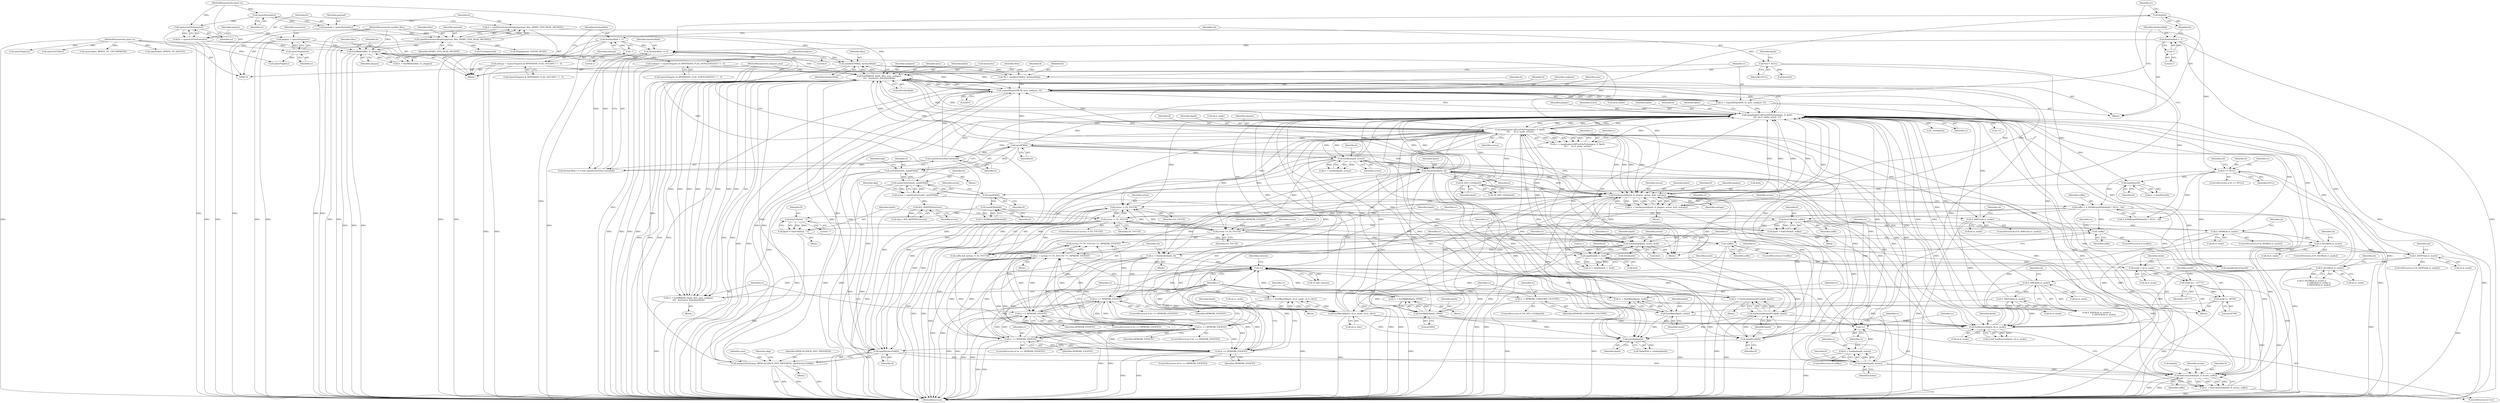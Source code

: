 digraph "1_rpm_404ef011c300207cdb1e531670384564aae04bdc_1@pointer" {
"1000515" [label="(Call,free(fn))"];
"1000505" [label="(Call,expandRegular(fi, fn, psm, nodigest, 0))"];
"1000288" [label="(Call,rpmpluginsCallFsmFilePre(plugins, fi, fpath,\n\t\t\t\t      sb.st_mode, action))"];
"1000211" [label="(Call,fsmMkdirs(files, fs, plugins))"];
"1000133" [label="(Call,rpmfiNewArchiveReader(payload, files, RPMFI_ITER_READ_ARCHIVE))"];
"1000126" [label="(Call,payload = rpmtePayload(te))"];
"1000128" [label="(Call,rpmtePayload(te))"];
"1000120" [label="(MethodParameterIn,rpmte te)"];
"1000121" [label="(MethodParameterIn,rpmfiles files)"];
"1000138" [label="(Call,fs = rpmteGetFileStates(te))"];
"1000140" [label="(Call,rpmteGetFileStates(te))"];
"1000143" [label="(Call,plugins = rpmtsPlugins(ts))"];
"1000145" [label="(Call,rpmtsPlugins(ts))"];
"1000119" [label="(MethodParameterIn,rpmts ts)"];
"1000577" [label="(Call,rpmpluginsCallFsmFilePost(plugins, fi, fpath,\n\t\t\t\t  sb.st_mode, action, rc))"];
"1000480" [label="(Call,fsmSetmeta(fpath, fi, plugins, action, &sb, nofcaps))"];
"1000393" [label="(Call,fsmMkdir(fpath, mode))"];
"1000331" [label="(Call,fsmVerify(fpath, fi))"];
"1000306" [label="(Call,rpmfiFX(fi))"];
"1000322" [label="(Call,fsmBackup(fi, action))"];
"1000388" [label="(Call,mode |=  00700)"];
"1000385" [label="(Call,mode &= ~07777)"];
"1000380" [label="(Call,mode = sb.st_mode)"];
"1000369" [label="(Call,S_ISDIR(sb.st_mode))"];
"1000345" [label="(Call,S_ISREG(sb.st_mode))"];
"1000467" [label="(Call,IS_DEV_LOG(fpath))"];
"1000410" [label="(Call,fsmSymlink(rpmfiFLink(fi), fpath))"];
"1000411" [label="(Call,rpmfiFLink(fi))"];
"1000428" [label="(Call,fsmMkfifo(fpath, 0000))"];
"1000455" [label="(Call,fsmMknod(fpath, sb.st_mode, sb.st_rdev))"];
"1000439" [label="(Call,S_ISBLK(sb.st_mode))"];
"1000434" [label="(Call,S_ISCHR(sb.st_mode))"];
"1000416" [label="(Call,S_ISFIFO(sb.st_mode))"];
"1000398" [label="(Call,S_ISLNK(sb.st_mode))"];
"1000443" [label="(Call,S_ISSOCK(sb.st_mode))"];
"1000357" [label="(Call,fsmMkfile(fi, fpath, files, psm, nodigest,\n\t\t\t\t   &setmeta, &firsthardlink))"];
"1000500" [label="(Call,rpmfilesFN(files, firsthardlink))"];
"1000491" [label="(Call,firsthardlink >= 0)"];
"1000177" [label="(Call,firsthardlink = -1)"];
"1000179" [label="(Call,-1)"];
"1000511" [label="(Call,firsthardlink = -1)"];
"1000513" [label="(Call,-1)"];
"1000543" [label="(Call,rpmpsmNotify(psm, RPMCALLBACK_INST_PROGRESS, rpmfiArchiveTell(fi)))"];
"1000122" [label="(MethodParameterIn,rpmpsm psm)"];
"1000546" [label="(Call,rpmfiArchiveTell(fi))"];
"1000494" [label="(Call,rpmfiArchiveHasContent(fi))"];
"1000157" [label="(Call,nodigest = (rpmtsFlags(ts) & RPMTRANS_FLAG_NOFILEDIGEST) ? 1 : 0)"];
"1000339" [label="(Call,action == FA_TOUCH)"];
"1000255" [label="(Call,action != FA_TOUCH)"];
"1000244" [label="(Call,XFA_SKIPPING(action))"];
"1000236" [label="(Call,action = rpmfsGetAction(fs, rpmfiFX(fi)))"];
"1000238" [label="(Call,rpmfsGetAction(fs, rpmfiFX(fi)))"];
"1000304" [label="(Call,setFileState(fs, rpmfiFX(fi)))"];
"1000240" [label="(Call,rpmfiFX(fi))"];
"1000221" [label="(Call,rpmfiNext(fi))"];
"1000193" [label="(Call,fi == NULL)"];
"1000131" [label="(Call,fi = rpmfiNewArchiveReader(payload, files, RPMFI_ITER_READ_ARCHIVE))"];
"1000527" [label="(Call,action != FA_TOUCH)"];
"1000278" [label="(Call,fsmDebug(fpath, action, &sb))"];
"1000259" [label="(Call,fpath = fsmFsPath(fi, suffix))"];
"1000261" [label="(Call,fsmFsPath(fi, suffix))"];
"1000250" [label="(Call,rpmfiFMode(fi))"];
"1000246" [label="(Call,suffix = S_ISDIR(rpmfiFMode(fi)) ? NULL : tid)"];
"1000184" [label="(Call,*tid = NULL)"];
"1000266" [label="(Call,fpath = fsmFsPath(fi, \"\"))"];
"1000268" [label="(Call,fsmFsPath(fi, \"\"))"];
"1000273" [label="(Call,rpmfiStat(fi, 1, &sb))"];
"1000167" [label="(Call,nofcaps = (rpmtsFlags(ts) & RPMTRANS_FLAG_NOCAPS) ? 1 : 0)"];
"1000556" [label="(Call,fsmBackup(fi, action))"];
"1000564" [label="(Call,fsmCommit(&fpath, fi, action, suffix))"];
"1000326" [label="(Call,!suffix)"];
"1000317" [label="(Call,!suffix)"];
"1000533" [label="(Call,fsmRemove(fpath, sb.st_mode))"];
"1000575" [label="(Call,xstrdup(fpath))"];
"1000562" [label="(Call,rc = fsmCommit(&fpath, fi, action, suffix))"];
"1000286" [label="(Call,rc = rpmpluginsCallFsmFilePre(plugins, fi, fpath,\n\t\t\t\t      sb.st_mode, action))"];
"1000478" [label="(Call,rc = fsmSetmeta(fpath, fi, plugins, action, &sb, nofcaps))"];
"1000474" [label="(Call,!rc)"];
"1000355" [label="(Call,rc = fsmMkfile(fi, fpath, files, psm, nodigest,\n\t\t\t\t   &setmeta, &firsthardlink))"];
"1000375" [label="(Call,rc == RPMERR_ENOENT)"];
"1000329" [label="(Call,rc = fsmVerify(fpath, fi))"];
"1000336" [label="(Call,rc = (action == FA_TOUCH) ? 0 : RPMERR_ENOENT)"];
"1000351" [label="(Call,rc == RPMERR_ENOENT)"];
"1000422" [label="(Call,rc == RPMERR_ENOENT)"];
"1000404" [label="(Call,rc == RPMERR_ENOENT)"];
"1000449" [label="(Call,rc == RPMERR_ENOENT)"];
"1000426" [label="(Call,rc = fsmMkfifo(fpath, 0000))"];
"1000408" [label="(Call,rc = fsmSymlink(rpmfiFLink(fi), fpath))"];
"1000391" [label="(Call,rc = fsmMkdir(fpath, mode))"];
"1000469" [label="(Call,rc = RPMERR_UNKNOWN_FILETYPE)"];
"1000453" [label="(Call,rc = fsmMknod(fpath, sb.st_mode, sb.st_rdev))"];
"1000503" [label="(Call,rc = expandRegular(fi, fn, psm, nodigest, 0))"];
"1000560" [label="(Call,!rc)"];
"1000554" [label="(Call,rc = fsmBackup(fi, action))"];
"1000498" [label="(Call,*fn = rpmfilesFN(files, firsthardlink))"];
"1000219" [label="(Call,rc = rpmfiNext(fi))"];
"1000121" [label="(MethodParameterIn,rpmfiles files)"];
"1000484" [label="(Identifier,action)"];
"1000272" [label="(Identifier,rc)"];
"1000321" [label="(Identifier,rc)"];
"1000221" [label="(Call,rpmfiNext(fi))"];
"1000481" [label="(Identifier,fpath)"];
"1000500" [label="(Call,rpmfilesFN(files, firsthardlink))"];
"1000382" [label="(Call,sb.st_mode)"];
"1000203" [label="(Identifier,tid)"];
"1000248" [label="(Call,S_ISDIR(rpmfiFMode(fi)) ? NULL : tid)"];
"1000242" [label="(Call,skip = XFA_SKIPPING(action))"];
"1000576" [label="(Identifier,fpath)"];
"1000504" [label="(Identifier,rc)"];
"1000343" [label="(Identifier,RPMERR_ENOENT)"];
"1000168" [label="(Identifier,nofcaps)"];
"1000218" [label="(Block,)"];
"1000246" [label="(Call,suffix = S_ISDIR(rpmfiFMode(fi)) ? NULL : tid)"];
"1000214" [label="(Identifier,plugins)"];
"1000438" [label="(Call,S_ISBLK(sb.st_mode) ||\n                       S_ISSOCK(sb.st_mode))"];
"1000559" [label="(ControlStructure,if (!rc))"];
"1000563" [label="(Identifier,rc)"];
"1000127" [label="(Identifier,payload)"];
"1000441" [label="(Identifier,sb)"];
"1000304" [label="(Call,setFileState(fs, rpmfiFX(fi)))"];
"1000605" [label="(Call,rpmfiArchiveClose(fi))"];
"1000397" [label="(ControlStructure,if (S_ISLNK(sb.st_mode)))"];
"1000501" [label="(Identifier,files)"];
"1000591" [label="(Call,rpmtsOp(ts, RPMTS_OP_UNCOMPRESS))"];
"1000263" [label="(Identifier,suffix)"];
"1000262" [label="(Identifier,fi)"];
"1000477" [label="(Block,)"];
"1000380" [label="(Call,mode = sb.st_mode)"];
"1000545" [label="(Identifier,RPMCALLBACK_INST_PROGRESS)"];
"1000126" [label="(Call,payload = rpmtePayload(te))"];
"1000577" [label="(Call,rpmpluginsCallFsmFilePost(plugins, fi, fpath,\n\t\t\t\t  sb.st_mode, action, rc))"];
"1000356" [label="(Identifier,rc)"];
"1000555" [label="(Identifier,rc)"];
"1000290" [label="(Identifier,fi)"];
"1000192" [label="(ControlStructure,if (fi == NULL))"];
"1000424" [label="(Identifier,RPMERR_ENOENT)"];
"1000475" [label="(Identifier,rc)"];
"1000408" [label="(Call,rc = fsmSymlink(rpmfiFLink(fi), fpath))"];
"1000374" [label="(ControlStructure,if (rc == RPMERR_ENOENT))"];
"1000598" [label="(Call,rpmtsOp(ts, RPMTS_OP_DIGEST))"];
"1000135" [label="(Identifier,files)"];
"1000194" [label="(Identifier,fi)"];
"1000331" [label="(Call,fsmVerify(fpath, fi))"];
"1000169" [label="(Call,(rpmtsFlags(ts) & RPMTRANS_FLAG_NOCAPS) ? 1 : 0)"];
"1000428" [label="(Call,fsmMkfifo(fpath, 0000))"];
"1000495" [label="(Identifier,fi)"];
"1000491" [label="(Call,firsthardlink >= 0)"];
"1000238" [label="(Call,rpmfsGetAction(fs, rpmfiFX(fi)))"];
"1000326" [label="(Call,!suffix)"];
"1000351" [label="(Call,rc == RPMERR_ENOENT)"];
"1000209" [label="(Call,rc = fsmMkdirs(files, fs, plugins))"];
"1000323" [label="(Identifier,fi)"];
"1000195" [label="(Identifier,NULL)"];
"1000407" [label="(Block,)"];
"1000398" [label="(Call,S_ISLNK(sb.st_mode))"];
"1000588" [label="(Call,_free(fpath))"];
"1000132" [label="(Identifier,fi)"];
"1000510" [label="(Literal,0)"];
"1000429" [label="(Identifier,fpath)"];
"1000561" [label="(Identifier,rc)"];
"1000167" [label="(Call,nofcaps = (rpmtsFlags(ts) & RPMTRANS_FLAG_NOCAPS) ? 1 : 0)"];
"1000178" [label="(Identifier,firsthardlink)"];
"1000613" [label="(Call,free(fpath))"];
"1000180" [label="(Literal,1)"];
"1000141" [label="(Identifier,te)"];
"1000415" [label="(ControlStructure,if (S_ISFIFO(sb.st_mode)))"];
"1000410" [label="(Call,fsmSymlink(rpmfiFLink(fi), fpath))"];
"1000533" [label="(Call,fsmRemove(fpath, sb.st_mode))"];
"1000556" [label="(Call,fsmBackup(fi, action))"];
"1000134" [label="(Identifier,payload)"];
"1000307" [label="(Identifier,fi)"];
"1000370" [label="(Call,sb.st_mode)"];
"1000460" [label="(Call,sb.st_rdev)"];
"1000456" [label="(Identifier,fpath)"];
"1000362" [label="(Identifier,nodigest)"];
"1000320" [label="(Call,rc = fsmBackup(fi, action))"];
"1000260" [label="(Identifier,fpath)"];
"1000284" [label="(Identifier,rc)"];
"1000268" [label="(Call,fsmFsPath(fi, \"\"))"];
"1000400" [label="(Identifier,sb)"];
"1000525" [label="(Call,suffix && (action != FA_TOUCH))"];
"1000552" [label="(ControlStructure,if (suffix))"];
"1000482" [label="(Identifier,fi)"];
"1000395" [label="(Identifier,mode)"];
"1000177" [label="(Call,firsthardlink = -1)"];
"1000547" [label="(Identifier,fi)"];
"1000212" [label="(Identifier,files)"];
"1000322" [label="(Call,fsmBackup(fi, action))"];
"1000146" [label="(Identifier,ts)"];
"1000346" [label="(Call,sb.st_mode)"];
"1000337" [label="(Identifier,rc)"];
"1000443" [label="(Call,S_ISSOCK(sb.st_mode))"];
"1000291" [label="(Identifier,fpath)"];
"1000251" [label="(Identifier,fi)"];
"1000161" [label="(Call,rpmtsFlags(ts))"];
"1000259" [label="(Call,fpath = fsmFsPath(fi, suffix))"];
"1000124" [label="(Block,)"];
"1000287" [label="(Identifier,rc)"];
"1000412" [label="(Identifier,fi)"];
"1000244" [label="(Call,XFA_SKIPPING(action))"];
"1000249" [label="(Call,S_ISDIR(rpmfiFMode(fi)))"];
"1000330" [label="(Identifier,rc)"];
"1000140" [label="(Call,rpmteGetFileStates(te))"];
"1000237" [label="(Identifier,action)"];
"1000261" [label="(Call,fsmFsPath(fi, suffix))"];
"1000468" [label="(Identifier,fpath)"];
"1000575" [label="(Call,xstrdup(fpath))"];
"1000578" [label="(Identifier,plugins)"];
"1000394" [label="(Identifier,fpath)"];
"1000240" [label="(Call,rpmfiFX(fi))"];
"1000518" [label="(Identifier,rc)"];
"1000171" [label="(Call,rpmtsFlags(ts))"];
"1000403" [label="(ControlStructure,if (rc == RPMERR_ENOENT))"];
"1000406" [label="(Identifier,RPMERR_ENOENT)"];
"1000158" [label="(Identifier,nodigest)"];
"1000279" [label="(Identifier,fpath)"];
"1000241" [label="(Identifier,fi)"];
"1000451" [label="(Identifier,RPMERR_ENOENT)"];
"1000450" [label="(Identifier,rc)"];
"1000332" [label="(Identifier,fpath)"];
"1000546" [label="(Call,rpmfiArchiveTell(fi))"];
"1000207" [label="(Call,rpmtsGetTid(ts))"];
"1000405" [label="(Identifier,rc)"];
"1000527" [label="(Call,action != FA_TOUCH)"];
"1000531" [label="(Call,(void) fsmRemove(fpath, sb.st_mode))"];
"1000361" [label="(Identifier,psm)"];
"1000585" [label="(Identifier,rc)"];
"1000184" [label="(Call,*tid = NULL)"];
"1000433" [label="(Call,S_ISCHR(sb.st_mode) ||\n                       S_ISBLK(sb.st_mode) ||\n                       S_ISSOCK(sb.st_mode))"];
"1000257" [label="(Identifier,FA_TOUCH)"];
"1000336" [label="(Call,rc = (action == FA_TOUCH) ? 0 : RPMERR_ENOENT)"];
"1000386" [label="(Identifier,mode)"];
"1000256" [label="(Identifier,action)"];
"1000452" [label="(Block,)"];
"1000473" [label="(Call,!rc && setmeta)"];
"1000492" [label="(Identifier,firsthardlink)"];
"1000143" [label="(Call,plugins = rpmtsPlugins(ts))"];
"1000136" [label="(Identifier,RPMFI_ITER_READ_ARCHIVE)"];
"1000245" [label="(Identifier,action)"];
"1000120" [label="(MethodParameterIn,rpmte te)"];
"1000131" [label="(Call,fi = rpmfiNewArchiveReader(payload, files, RPMFI_ITER_READ_ARCHIVE))"];
"1000292" [label="(Call,sb.st_mode)"];
"1000295" [label="(Identifier,action)"];
"1000352" [label="(Identifier,rc)"];
"1000425" [label="(Block,)"];
"1000157" [label="(Call,nodigest = (rpmtsFlags(ts) & RPMTRANS_FLAG_NOFILEDIGEST) ? 1 : 0)"];
"1000340" [label="(Identifier,action)"];
"1000584" [label="(Identifier,action)"];
"1000186" [label="(Identifier,NULL)"];
"1000470" [label="(Identifier,rc)"];
"1000390" [label="(Literal,00700)"];
"1000558" [label="(Identifier,action)"];
"1000297" [label="(Identifier,rc)"];
"1000365" [label="(Call,&firsthardlink)"];
"1000411" [label="(Call,rpmfiFLink(fi))"];
"1000454" [label="(Identifier,rc)"];
"1000327" [label="(Identifier,suffix)"];
"1000469" [label="(Call,rc = RPMERR_UNKNOWN_FILETYPE)"];
"1000391" [label="(Call,rc = fsmMkdir(fpath, mode))"];
"1000359" [label="(Identifier,fpath)"];
"1000389" [label="(Identifier,mode)"];
"1000565" [label="(Call,&fpath)"];
"1000426" [label="(Call,rc = fsmMkfifo(fpath, 0000))"];
"1000239" [label="(Identifier,fs)"];
"1000560" [label="(Call,!rc)"];
"1000278" [label="(Call,fsmDebug(fpath, action, &sb))"];
"1000507" [label="(Identifier,fn)"];
"1000354" [label="(Block,)"];
"1000416" [label="(Call,S_ISFIFO(sb.st_mode))"];
"1000335" [label="(Block,)"];
"1000581" [label="(Call,sb.st_mode)"];
"1000514" [label="(Literal,1)"];
"1000572" [label="(Call,*failedFile = xstrdup(fpath))"];
"1000329" [label="(Call,rc = fsmVerify(fpath, fi))"];
"1000467" [label="(Call,IS_DEV_LOG(fpath))"];
"1000305" [label="(Identifier,fs)"];
"1000266" [label="(Call,fpath = fsmFsPath(fi, \"\"))"];
"1000324" [label="(Identifier,action)"];
"1000258" [label="(Block,)"];
"1000190" [label="(Identifier,fpath)"];
"1000369" [label="(Call,S_ISDIR(sb.st_mode))"];
"1000377" [label="(Identifier,RPMERR_ENOENT)"];
"1000490" [label="(Call,firsthardlink >= 0 && rpmfiArchiveHasContent(fi))"];
"1000544" [label="(Identifier,psm)"];
"1000150" [label="(Identifier,saveerrno)"];
"1000353" [label="(Identifier,RPMERR_ENOENT)"];
"1000562" [label="(Call,rc = fsmCommit(&fpath, fi, action, suffix))"];
"1000444" [label="(Call,sb.st_mode)"];
"1000276" [label="(Call,&sb)"];
"1000506" [label="(Identifier,fi)"];
"1000179" [label="(Call,-1)"];
"1000270" [label="(Literal,\"\")"];
"1000325" [label="(ControlStructure,if (!suffix))"];
"1000271" [label="(Call,rc = rpmfiStat(fi, 1, &sb))"];
"1000318" [label="(Identifier,suffix)"];
"1000449" [label="(Call,rc == RPMERR_ENOENT)"];
"1000342" [label="(Literal,0)"];
"1000375" [label="(Call,rc == RPMERR_ENOENT)"];
"1000288" [label="(Call,rpmpluginsCallFsmFilePre(plugins, fi, fpath,\n\t\t\t\t      sb.st_mode, action))"];
"1000494" [label="(Call,rpmfiArchiveHasContent(fi))"];
"1000436" [label="(Identifier,sb)"];
"1000243" [label="(Identifier,skip)"];
"1000404" [label="(Call,rc == RPMERR_ENOENT)"];
"1000341" [label="(Identifier,FA_TOUCH)"];
"1000119" [label="(MethodParameterIn,rpmts ts)"];
"1000273" [label="(Call,rpmfiStat(fi, 1, &sb))"];
"1000422" [label="(Call,rc == RPMERR_ENOENT)"];
"1000503" [label="(Call,rc = expandRegular(fi, fn, psm, nodigest, 0))"];
"1000543" [label="(Call,rpmpsmNotify(psm, RPMCALLBACK_INST_PROGRESS, rpmfiArchiveTell(fi)))"];
"1000338" [label="(Call,(action == FA_TOUCH) ? 0 : RPMERR_ENOENT)"];
"1000275" [label="(Literal,1)"];
"1000236" [label="(Call,action = rpmfsGetAction(fs, rpmfiFX(fi)))"];
"1000502" [label="(Identifier,firsthardlink)"];
"1000344" [label="(ControlStructure,if (S_ISREG(sb.st_mode)))"];
"1000535" [label="(Call,sb.st_mode)"];
"1000487" [label="(Identifier,nofcaps)"];
"1000316" [label="(ControlStructure,if (!suffix))"];
"1000317" [label="(Call,!suffix)"];
"1000617" [label="(MethodReturn,int)"];
"1000357" [label="(Call,fsmMkfile(fi, fpath, files, psm, nodigest,\n\t\t\t\t   &setmeta, &firsthardlink))"];
"1000393" [label="(Call,fsmMkdir(fpath, mode))"];
"1000457" [label="(Call,sb.st_mode)"];
"1000355" [label="(Call,rc = fsmMkfile(fi, fpath, files, psm, nodigest,\n\t\t\t\t   &setmeta, &firsthardlink))"];
"1000571" [label="(Identifier,rc)"];
"1000185" [label="(Identifier,tid)"];
"1000476" [label="(Identifier,setmeta)"];
"1000471" [label="(Identifier,RPMERR_UNKNOWN_FILETYPE)"];
"1000483" [label="(Identifier,plugins)"];
"1000496" [label="(Block,)"];
"1000363" [label="(Call,&setmeta)"];
"1000528" [label="(Identifier,action)"];
"1000439" [label="(Call,S_ISBLK(sb.st_mode))"];
"1000129" [label="(Identifier,te)"];
"1000193" [label="(Call,fi == NULL)"];
"1000145" [label="(Call,rpmtsPlugins(ts))"];
"1000516" [label="(Identifier,fn)"];
"1000222" [label="(Identifier,fi)"];
"1000568" [label="(Identifier,action)"];
"1000554" [label="(Call,rc = fsmBackup(fi, action))"];
"1000493" [label="(Literal,0)"];
"1000368" [label="(ControlStructure,if (S_ISDIR(sb.st_mode)))"];
"1000505" [label="(Call,expandRegular(fi, fn, psm, nodigest, 0))"];
"1000360" [label="(Identifier,files)"];
"1000280" [label="(Identifier,action)"];
"1000480" [label="(Call,fsmSetmeta(fpath, fi, plugins, action, &sb, nofcaps))"];
"1000306" [label="(Call,rpmfiFX(fi))"];
"1000440" [label="(Call,sb.st_mode)"];
"1000211" [label="(Call,fsmMkdirs(files, fs, plugins))"];
"1000564" [label="(Call,fsmCommit(&fpath, fi, action, suffix))"];
"1000453" [label="(Call,rc = fsmMknod(fpath, sb.st_mode, sb.st_rdev))"];
"1000609" [label="(Call,Fclose(payload))"];
"1000418" [label="(Identifier,sb)"];
"1000542" [label="(Block,)"];
"1000434" [label="(Call,S_ISCHR(sb.st_mode))"];
"1000509" [label="(Identifier,nodigest)"];
"1000387" [label="(Identifier,~07777)"];
"1000413" [label="(Identifier,fpath)"];
"1000347" [label="(Identifier,sb)"];
"1000122" [label="(MethodParameterIn,rpmpsm psm)"];
"1000508" [label="(Identifier,psm)"];
"1000144" [label="(Identifier,plugins)"];
"1000474" [label="(Call,!rc)"];
"1000435" [label="(Call,sb.st_mode)"];
"1000448" [label="(ControlStructure,if (rc == RPMERR_ENOENT))"];
"1000381" [label="(Identifier,mode)"];
"1000534" [label="(Identifier,fpath)"];
"1000580" [label="(Identifier,fpath)"];
"1000478" [label="(Call,rc = fsmSetmeta(fpath, fi, plugins, action, &sb, nofcaps))"];
"1000289" [label="(Identifier,plugins)"];
"1000430" [label="(Literal,0000)"];
"1000213" [label="(Identifier,fs)"];
"1000455" [label="(Call,fsmMknod(fpath, sb.st_mode, sb.st_rdev))"];
"1000385" [label="(Call,mode &= ~07777)"];
"1000399" [label="(Call,sb.st_mode)"];
"1000371" [label="(Identifier,sb)"];
"1000579" [label="(Identifier,fi)"];
"1000594" [label="(Call,fdOp(payload, FDSTAT_READ))"];
"1000216" [label="(Call,!rc)"];
"1000466" [label="(Call,!IS_DEV_LOG(fpath))"];
"1000254" [label="(ControlStructure,if (action != FA_TOUCH))"];
"1000267" [label="(Identifier,fpath)"];
"1000128" [label="(Call,rpmtePayload(te))"];
"1000417" [label="(Call,sb.st_mode)"];
"1000139" [label="(Identifier,fs)"];
"1000465" [label="(ControlStructure,if (!IS_DEV_LOG(fpath)))"];
"1000303" [label="(Block,)"];
"1000485" [label="(Call,&sb)"];
"1000567" [label="(Identifier,fi)"];
"1000310" [label="(Identifier,skip)"];
"1000511" [label="(Call,firsthardlink = -1)"];
"1000255" [label="(Call,action != FA_TOUCH)"];
"1000513" [label="(Call,-1)"];
"1000159" [label="(Call,(rpmtsFlags(ts) & RPMTRANS_FLAG_NOFILEDIGEST) ? 1 : 0)"];
"1000376" [label="(Identifier,rc)"];
"1000587" [label="(Identifier,fpath)"];
"1000333" [label="(Identifier,fi)"];
"1000269" [label="(Identifier,fi)"];
"1000557" [label="(Identifier,fi)"];
"1000274" [label="(Identifier,fi)"];
"1000479" [label="(Identifier,rc)"];
"1000350" [label="(ControlStructure,if (rc == RPMERR_ENOENT))"];
"1000133" [label="(Call,rpmfiNewArchiveReader(payload, files, RPMFI_ITER_READ_ARCHIVE))"];
"1000498" [label="(Call,*fn = rpmfilesFN(files, firsthardlink))"];
"1000378" [label="(Block,)"];
"1000423" [label="(Identifier,rc)"];
"1000358" [label="(Identifier,fi)"];
"1000427" [label="(Identifier,rc)"];
"1000250" [label="(Call,rpmfiFMode(fi))"];
"1000281" [label="(Call,&sb)"];
"1000247" [label="(Identifier,suffix)"];
"1000499" [label="(Identifier,fn)"];
"1000392" [label="(Identifier,rc)"];
"1000515" [label="(Call,free(fn))"];
"1000529" [label="(Identifier,FA_TOUCH)"];
"1000339" [label="(Call,action == FA_TOUCH)"];
"1000512" [label="(Identifier,firsthardlink)"];
"1000611" [label="(Call,free(tid))"];
"1000286" [label="(Call,rc = rpmpluginsCallFsmFilePre(plugins, fi, fpath,\n\t\t\t\t      sb.st_mode, action))"];
"1000421" [label="(ControlStructure,if (rc == RPMERR_ENOENT))"];
"1000328" [label="(Block,)"];
"1000198" [label="(Identifier,rc)"];
"1000265" [label="(Block,)"];
"1000569" [label="(Identifier,suffix)"];
"1000138" [label="(Call,fs = rpmteGetFileStates(te))"];
"1000388" [label="(Call,mode |=  00700)"];
"1000550" [label="(Identifier,skip)"];
"1000445" [label="(Identifier,sb)"];
"1000345" [label="(Call,S_ISREG(sb.st_mode))"];
"1000409" [label="(Identifier,rc)"];
"1000515" -> "1000496"  [label="AST: "];
"1000515" -> "1000516"  [label="CFG: "];
"1000516" -> "1000515"  [label="AST: "];
"1000518" -> "1000515"  [label="CFG: "];
"1000515" -> "1000617"  [label="DDG: "];
"1000505" -> "1000515"  [label="DDG: "];
"1000505" -> "1000503"  [label="AST: "];
"1000505" -> "1000510"  [label="CFG: "];
"1000506" -> "1000505"  [label="AST: "];
"1000507" -> "1000505"  [label="AST: "];
"1000508" -> "1000505"  [label="AST: "];
"1000509" -> "1000505"  [label="AST: "];
"1000510" -> "1000505"  [label="AST: "];
"1000503" -> "1000505"  [label="CFG: "];
"1000505" -> "1000617"  [label="DDG: "];
"1000505" -> "1000617"  [label="DDG: "];
"1000505" -> "1000357"  [label="DDG: "];
"1000505" -> "1000357"  [label="DDG: "];
"1000505" -> "1000503"  [label="DDG: "];
"1000505" -> "1000503"  [label="DDG: "];
"1000505" -> "1000503"  [label="DDG: "];
"1000505" -> "1000503"  [label="DDG: "];
"1000505" -> "1000503"  [label="DDG: "];
"1000288" -> "1000505"  [label="DDG: "];
"1000306" -> "1000505"  [label="DDG: "];
"1000494" -> "1000505"  [label="DDG: "];
"1000498" -> "1000505"  [label="DDG: "];
"1000357" -> "1000505"  [label="DDG: "];
"1000357" -> "1000505"  [label="DDG: "];
"1000543" -> "1000505"  [label="DDG: "];
"1000122" -> "1000505"  [label="DDG: "];
"1000157" -> "1000505"  [label="DDG: "];
"1000505" -> "1000543"  [label="DDG: "];
"1000505" -> "1000546"  [label="DDG: "];
"1000505" -> "1000577"  [label="DDG: "];
"1000288" -> "1000286"  [label="AST: "];
"1000288" -> "1000295"  [label="CFG: "];
"1000289" -> "1000288"  [label="AST: "];
"1000290" -> "1000288"  [label="AST: "];
"1000291" -> "1000288"  [label="AST: "];
"1000292" -> "1000288"  [label="AST: "];
"1000295" -> "1000288"  [label="AST: "];
"1000286" -> "1000288"  [label="CFG: "];
"1000288" -> "1000286"  [label="DDG: "];
"1000288" -> "1000286"  [label="DDG: "];
"1000288" -> "1000286"  [label="DDG: "];
"1000288" -> "1000286"  [label="DDG: "];
"1000288" -> "1000286"  [label="DDG: "];
"1000211" -> "1000288"  [label="DDG: "];
"1000577" -> "1000288"  [label="DDG: "];
"1000577" -> "1000288"  [label="DDG: "];
"1000273" -> "1000288"  [label="DDG: "];
"1000278" -> "1000288"  [label="DDG: "];
"1000278" -> "1000288"  [label="DDG: "];
"1000288" -> "1000306"  [label="DDG: "];
"1000288" -> "1000322"  [label="DDG: "];
"1000288" -> "1000322"  [label="DDG: "];
"1000288" -> "1000331"  [label="DDG: "];
"1000288" -> "1000331"  [label="DDG: "];
"1000288" -> "1000339"  [label="DDG: "];
"1000288" -> "1000345"  [label="DDG: "];
"1000288" -> "1000357"  [label="DDG: "];
"1000288" -> "1000357"  [label="DDG: "];
"1000288" -> "1000393"  [label="DDG: "];
"1000288" -> "1000411"  [label="DDG: "];
"1000288" -> "1000410"  [label="DDG: "];
"1000288" -> "1000428"  [label="DDG: "];
"1000288" -> "1000455"  [label="DDG: "];
"1000288" -> "1000467"  [label="DDG: "];
"1000288" -> "1000480"  [label="DDG: "];
"1000288" -> "1000480"  [label="DDG: "];
"1000288" -> "1000480"  [label="DDG: "];
"1000288" -> "1000480"  [label="DDG: "];
"1000288" -> "1000494"  [label="DDG: "];
"1000288" -> "1000527"  [label="DDG: "];
"1000288" -> "1000533"  [label="DDG: "];
"1000288" -> "1000533"  [label="DDG: "];
"1000288" -> "1000546"  [label="DDG: "];
"1000288" -> "1000556"  [label="DDG: "];
"1000288" -> "1000564"  [label="DDG: "];
"1000288" -> "1000575"  [label="DDG: "];
"1000288" -> "1000577"  [label="DDG: "];
"1000288" -> "1000577"  [label="DDG: "];
"1000288" -> "1000577"  [label="DDG: "];
"1000288" -> "1000577"  [label="DDG: "];
"1000288" -> "1000577"  [label="DDG: "];
"1000211" -> "1000209"  [label="AST: "];
"1000211" -> "1000214"  [label="CFG: "];
"1000212" -> "1000211"  [label="AST: "];
"1000213" -> "1000211"  [label="AST: "];
"1000214" -> "1000211"  [label="AST: "];
"1000209" -> "1000211"  [label="CFG: "];
"1000211" -> "1000617"  [label="DDG: "];
"1000211" -> "1000617"  [label="DDG: "];
"1000211" -> "1000617"  [label="DDG: "];
"1000211" -> "1000209"  [label="DDG: "];
"1000211" -> "1000209"  [label="DDG: "];
"1000211" -> "1000209"  [label="DDG: "];
"1000133" -> "1000211"  [label="DDG: "];
"1000121" -> "1000211"  [label="DDG: "];
"1000138" -> "1000211"  [label="DDG: "];
"1000143" -> "1000211"  [label="DDG: "];
"1000211" -> "1000238"  [label="DDG: "];
"1000211" -> "1000357"  [label="DDG: "];
"1000211" -> "1000500"  [label="DDG: "];
"1000133" -> "1000131"  [label="AST: "];
"1000133" -> "1000136"  [label="CFG: "];
"1000134" -> "1000133"  [label="AST: "];
"1000135" -> "1000133"  [label="AST: "];
"1000136" -> "1000133"  [label="AST: "];
"1000131" -> "1000133"  [label="CFG: "];
"1000133" -> "1000617"  [label="DDG: "];
"1000133" -> "1000617"  [label="DDG: "];
"1000133" -> "1000131"  [label="DDG: "];
"1000133" -> "1000131"  [label="DDG: "];
"1000133" -> "1000131"  [label="DDG: "];
"1000126" -> "1000133"  [label="DDG: "];
"1000121" -> "1000133"  [label="DDG: "];
"1000133" -> "1000594"  [label="DDG: "];
"1000133" -> "1000609"  [label="DDG: "];
"1000126" -> "1000124"  [label="AST: "];
"1000126" -> "1000128"  [label="CFG: "];
"1000127" -> "1000126"  [label="AST: "];
"1000128" -> "1000126"  [label="AST: "];
"1000132" -> "1000126"  [label="CFG: "];
"1000126" -> "1000617"  [label="DDG: "];
"1000128" -> "1000126"  [label="DDG: "];
"1000128" -> "1000129"  [label="CFG: "];
"1000129" -> "1000128"  [label="AST: "];
"1000120" -> "1000128"  [label="DDG: "];
"1000128" -> "1000140"  [label="DDG: "];
"1000120" -> "1000118"  [label="AST: "];
"1000120" -> "1000617"  [label="DDG: "];
"1000120" -> "1000140"  [label="DDG: "];
"1000121" -> "1000118"  [label="AST: "];
"1000121" -> "1000617"  [label="DDG: "];
"1000121" -> "1000357"  [label="DDG: "];
"1000121" -> "1000500"  [label="DDG: "];
"1000138" -> "1000124"  [label="AST: "];
"1000138" -> "1000140"  [label="CFG: "];
"1000139" -> "1000138"  [label="AST: "];
"1000140" -> "1000138"  [label="AST: "];
"1000144" -> "1000138"  [label="CFG: "];
"1000138" -> "1000617"  [label="DDG: "];
"1000138" -> "1000617"  [label="DDG: "];
"1000140" -> "1000138"  [label="DDG: "];
"1000140" -> "1000141"  [label="CFG: "];
"1000141" -> "1000140"  [label="AST: "];
"1000140" -> "1000617"  [label="DDG: "];
"1000143" -> "1000124"  [label="AST: "];
"1000143" -> "1000145"  [label="CFG: "];
"1000144" -> "1000143"  [label="AST: "];
"1000145" -> "1000143"  [label="AST: "];
"1000150" -> "1000143"  [label="CFG: "];
"1000143" -> "1000617"  [label="DDG: "];
"1000143" -> "1000617"  [label="DDG: "];
"1000145" -> "1000143"  [label="DDG: "];
"1000145" -> "1000146"  [label="CFG: "];
"1000146" -> "1000145"  [label="AST: "];
"1000119" -> "1000145"  [label="DDG: "];
"1000145" -> "1000161"  [label="DDG: "];
"1000119" -> "1000118"  [label="AST: "];
"1000119" -> "1000617"  [label="DDG: "];
"1000119" -> "1000161"  [label="DDG: "];
"1000119" -> "1000171"  [label="DDG: "];
"1000119" -> "1000207"  [label="DDG: "];
"1000119" -> "1000591"  [label="DDG: "];
"1000119" -> "1000598"  [label="DDG: "];
"1000577" -> "1000218"  [label="AST: "];
"1000577" -> "1000585"  [label="CFG: "];
"1000578" -> "1000577"  [label="AST: "];
"1000579" -> "1000577"  [label="AST: "];
"1000580" -> "1000577"  [label="AST: "];
"1000581" -> "1000577"  [label="AST: "];
"1000584" -> "1000577"  [label="AST: "];
"1000585" -> "1000577"  [label="AST: "];
"1000587" -> "1000577"  [label="CFG: "];
"1000577" -> "1000617"  [label="DDG: "];
"1000577" -> "1000617"  [label="DDG: "];
"1000577" -> "1000617"  [label="DDG: "];
"1000577" -> "1000617"  [label="DDG: "];
"1000577" -> "1000216"  [label="DDG: "];
"1000577" -> "1000221"  [label="DDG: "];
"1000480" -> "1000577"  [label="DDG: "];
"1000480" -> "1000577"  [label="DDG: "];
"1000480" -> "1000577"  [label="DDG: "];
"1000480" -> "1000577"  [label="DDG: "];
"1000331" -> "1000577"  [label="DDG: "];
"1000331" -> "1000577"  [label="DDG: "];
"1000306" -> "1000577"  [label="DDG: "];
"1000494" -> "1000577"  [label="DDG: "];
"1000546" -> "1000577"  [label="DDG: "];
"1000322" -> "1000577"  [label="DDG: "];
"1000322" -> "1000577"  [label="DDG: "];
"1000411" -> "1000577"  [label="DDG: "];
"1000556" -> "1000577"  [label="DDG: "];
"1000556" -> "1000577"  [label="DDG: "];
"1000357" -> "1000577"  [label="DDG: "];
"1000357" -> "1000577"  [label="DDG: "];
"1000564" -> "1000577"  [label="DDG: "];
"1000564" -> "1000577"  [label="DDG: "];
"1000393" -> "1000577"  [label="DDG: "];
"1000467" -> "1000577"  [label="DDG: "];
"1000410" -> "1000577"  [label="DDG: "];
"1000533" -> "1000577"  [label="DDG: "];
"1000533" -> "1000577"  [label="DDG: "];
"1000575" -> "1000577"  [label="DDG: "];
"1000428" -> "1000577"  [label="DDG: "];
"1000455" -> "1000577"  [label="DDG: "];
"1000455" -> "1000577"  [label="DDG: "];
"1000369" -> "1000577"  [label="DDG: "];
"1000439" -> "1000577"  [label="DDG: "];
"1000434" -> "1000577"  [label="DDG: "];
"1000416" -> "1000577"  [label="DDG: "];
"1000345" -> "1000577"  [label="DDG: "];
"1000398" -> "1000577"  [label="DDG: "];
"1000443" -> "1000577"  [label="DDG: "];
"1000527" -> "1000577"  [label="DDG: "];
"1000339" -> "1000577"  [label="DDG: "];
"1000562" -> "1000577"  [label="DDG: "];
"1000286" -> "1000577"  [label="DDG: "];
"1000478" -> "1000577"  [label="DDG: "];
"1000474" -> "1000577"  [label="DDG: "];
"1000503" -> "1000577"  [label="DDG: "];
"1000560" -> "1000577"  [label="DDG: "];
"1000577" -> "1000588"  [label="DDG: "];
"1000577" -> "1000605"  [label="DDG: "];
"1000480" -> "1000478"  [label="AST: "];
"1000480" -> "1000487"  [label="CFG: "];
"1000481" -> "1000480"  [label="AST: "];
"1000482" -> "1000480"  [label="AST: "];
"1000483" -> "1000480"  [label="AST: "];
"1000484" -> "1000480"  [label="AST: "];
"1000485" -> "1000480"  [label="AST: "];
"1000487" -> "1000480"  [label="AST: "];
"1000478" -> "1000480"  [label="CFG: "];
"1000480" -> "1000617"  [label="DDG: "];
"1000480" -> "1000617"  [label="DDG: "];
"1000480" -> "1000273"  [label="DDG: "];
"1000480" -> "1000478"  [label="DDG: "];
"1000480" -> "1000478"  [label="DDG: "];
"1000480" -> "1000478"  [label="DDG: "];
"1000480" -> "1000478"  [label="DDG: "];
"1000480" -> "1000478"  [label="DDG: "];
"1000480" -> "1000478"  [label="DDG: "];
"1000393" -> "1000480"  [label="DDG: "];
"1000467" -> "1000480"  [label="DDG: "];
"1000331" -> "1000480"  [label="DDG: "];
"1000331" -> "1000480"  [label="DDG: "];
"1000410" -> "1000480"  [label="DDG: "];
"1000428" -> "1000480"  [label="DDG: "];
"1000455" -> "1000480"  [label="DDG: "];
"1000357" -> "1000480"  [label="DDG: "];
"1000357" -> "1000480"  [label="DDG: "];
"1000411" -> "1000480"  [label="DDG: "];
"1000306" -> "1000480"  [label="DDG: "];
"1000322" -> "1000480"  [label="DDG: "];
"1000322" -> "1000480"  [label="DDG: "];
"1000339" -> "1000480"  [label="DDG: "];
"1000278" -> "1000480"  [label="DDG: "];
"1000167" -> "1000480"  [label="DDG: "];
"1000480" -> "1000527"  [label="DDG: "];
"1000480" -> "1000533"  [label="DDG: "];
"1000480" -> "1000546"  [label="DDG: "];
"1000480" -> "1000556"  [label="DDG: "];
"1000480" -> "1000564"  [label="DDG: "];
"1000480" -> "1000575"  [label="DDG: "];
"1000393" -> "1000391"  [label="AST: "];
"1000393" -> "1000395"  [label="CFG: "];
"1000394" -> "1000393"  [label="AST: "];
"1000395" -> "1000393"  [label="AST: "];
"1000391" -> "1000393"  [label="CFG: "];
"1000393" -> "1000617"  [label="DDG: "];
"1000393" -> "1000391"  [label="DDG: "];
"1000393" -> "1000391"  [label="DDG: "];
"1000331" -> "1000393"  [label="DDG: "];
"1000388" -> "1000393"  [label="DDG: "];
"1000393" -> "1000533"  [label="DDG: "];
"1000393" -> "1000575"  [label="DDG: "];
"1000331" -> "1000329"  [label="AST: "];
"1000331" -> "1000333"  [label="CFG: "];
"1000332" -> "1000331"  [label="AST: "];
"1000333" -> "1000331"  [label="AST: "];
"1000329" -> "1000331"  [label="CFG: "];
"1000331" -> "1000329"  [label="DDG: "];
"1000331" -> "1000329"  [label="DDG: "];
"1000306" -> "1000331"  [label="DDG: "];
"1000322" -> "1000331"  [label="DDG: "];
"1000331" -> "1000357"  [label="DDG: "];
"1000331" -> "1000357"  [label="DDG: "];
"1000331" -> "1000411"  [label="DDG: "];
"1000331" -> "1000410"  [label="DDG: "];
"1000331" -> "1000428"  [label="DDG: "];
"1000331" -> "1000455"  [label="DDG: "];
"1000331" -> "1000467"  [label="DDG: "];
"1000331" -> "1000533"  [label="DDG: "];
"1000331" -> "1000546"  [label="DDG: "];
"1000331" -> "1000575"  [label="DDG: "];
"1000306" -> "1000304"  [label="AST: "];
"1000306" -> "1000307"  [label="CFG: "];
"1000307" -> "1000306"  [label="AST: "];
"1000304" -> "1000306"  [label="CFG: "];
"1000306" -> "1000304"  [label="DDG: "];
"1000306" -> "1000322"  [label="DDG: "];
"1000306" -> "1000357"  [label="DDG: "];
"1000306" -> "1000411"  [label="DDG: "];
"1000306" -> "1000494"  [label="DDG: "];
"1000306" -> "1000546"  [label="DDG: "];
"1000322" -> "1000320"  [label="AST: "];
"1000322" -> "1000324"  [label="CFG: "];
"1000323" -> "1000322"  [label="AST: "];
"1000324" -> "1000322"  [label="AST: "];
"1000320" -> "1000322"  [label="CFG: "];
"1000322" -> "1000320"  [label="DDG: "];
"1000322" -> "1000320"  [label="DDG: "];
"1000322" -> "1000339"  [label="DDG: "];
"1000322" -> "1000357"  [label="DDG: "];
"1000322" -> "1000411"  [label="DDG: "];
"1000322" -> "1000527"  [label="DDG: "];
"1000322" -> "1000546"  [label="DDG: "];
"1000322" -> "1000556"  [label="DDG: "];
"1000322" -> "1000564"  [label="DDG: "];
"1000388" -> "1000378"  [label="AST: "];
"1000388" -> "1000390"  [label="CFG: "];
"1000389" -> "1000388"  [label="AST: "];
"1000390" -> "1000388"  [label="AST: "];
"1000392" -> "1000388"  [label="CFG: "];
"1000388" -> "1000617"  [label="DDG: "];
"1000385" -> "1000388"  [label="DDG: "];
"1000385" -> "1000378"  [label="AST: "];
"1000385" -> "1000387"  [label="CFG: "];
"1000386" -> "1000385"  [label="AST: "];
"1000387" -> "1000385"  [label="AST: "];
"1000389" -> "1000385"  [label="CFG: "];
"1000385" -> "1000617"  [label="DDG: "];
"1000385" -> "1000617"  [label="DDG: "];
"1000380" -> "1000385"  [label="DDG: "];
"1000380" -> "1000378"  [label="AST: "];
"1000380" -> "1000382"  [label="CFG: "];
"1000381" -> "1000380"  [label="AST: "];
"1000382" -> "1000380"  [label="AST: "];
"1000386" -> "1000380"  [label="CFG: "];
"1000369" -> "1000380"  [label="DDG: "];
"1000369" -> "1000368"  [label="AST: "];
"1000369" -> "1000370"  [label="CFG: "];
"1000370" -> "1000369"  [label="AST: "];
"1000376" -> "1000369"  [label="CFG: "];
"1000400" -> "1000369"  [label="CFG: "];
"1000369" -> "1000617"  [label="DDG: "];
"1000345" -> "1000369"  [label="DDG: "];
"1000369" -> "1000398"  [label="DDG: "];
"1000369" -> "1000533"  [label="DDG: "];
"1000345" -> "1000344"  [label="AST: "];
"1000345" -> "1000346"  [label="CFG: "];
"1000346" -> "1000345"  [label="AST: "];
"1000352" -> "1000345"  [label="CFG: "];
"1000371" -> "1000345"  [label="CFG: "];
"1000345" -> "1000617"  [label="DDG: "];
"1000345" -> "1000533"  [label="DDG: "];
"1000467" -> "1000466"  [label="AST: "];
"1000467" -> "1000468"  [label="CFG: "];
"1000468" -> "1000467"  [label="AST: "];
"1000466" -> "1000467"  [label="CFG: "];
"1000467" -> "1000466"  [label="DDG: "];
"1000467" -> "1000533"  [label="DDG: "];
"1000467" -> "1000575"  [label="DDG: "];
"1000410" -> "1000408"  [label="AST: "];
"1000410" -> "1000413"  [label="CFG: "];
"1000411" -> "1000410"  [label="AST: "];
"1000413" -> "1000410"  [label="AST: "];
"1000408" -> "1000410"  [label="CFG: "];
"1000410" -> "1000617"  [label="DDG: "];
"1000410" -> "1000408"  [label="DDG: "];
"1000410" -> "1000408"  [label="DDG: "];
"1000411" -> "1000410"  [label="DDG: "];
"1000410" -> "1000533"  [label="DDG: "];
"1000410" -> "1000575"  [label="DDG: "];
"1000411" -> "1000412"  [label="CFG: "];
"1000412" -> "1000411"  [label="AST: "];
"1000413" -> "1000411"  [label="CFG: "];
"1000411" -> "1000546"  [label="DDG: "];
"1000428" -> "1000426"  [label="AST: "];
"1000428" -> "1000430"  [label="CFG: "];
"1000429" -> "1000428"  [label="AST: "];
"1000430" -> "1000428"  [label="AST: "];
"1000426" -> "1000428"  [label="CFG: "];
"1000428" -> "1000426"  [label="DDG: "];
"1000428" -> "1000426"  [label="DDG: "];
"1000428" -> "1000533"  [label="DDG: "];
"1000428" -> "1000575"  [label="DDG: "];
"1000455" -> "1000453"  [label="AST: "];
"1000455" -> "1000460"  [label="CFG: "];
"1000456" -> "1000455"  [label="AST: "];
"1000457" -> "1000455"  [label="AST: "];
"1000460" -> "1000455"  [label="AST: "];
"1000453" -> "1000455"  [label="CFG: "];
"1000455" -> "1000617"  [label="DDG: "];
"1000455" -> "1000453"  [label="DDG: "];
"1000455" -> "1000453"  [label="DDG: "];
"1000455" -> "1000453"  [label="DDG: "];
"1000439" -> "1000455"  [label="DDG: "];
"1000434" -> "1000455"  [label="DDG: "];
"1000443" -> "1000455"  [label="DDG: "];
"1000455" -> "1000533"  [label="DDG: "];
"1000455" -> "1000533"  [label="DDG: "];
"1000455" -> "1000575"  [label="DDG: "];
"1000439" -> "1000438"  [label="AST: "];
"1000439" -> "1000440"  [label="CFG: "];
"1000440" -> "1000439"  [label="AST: "];
"1000445" -> "1000439"  [label="CFG: "];
"1000438" -> "1000439"  [label="CFG: "];
"1000439" -> "1000438"  [label="DDG: "];
"1000434" -> "1000439"  [label="DDG: "];
"1000439" -> "1000443"  [label="DDG: "];
"1000439" -> "1000533"  [label="DDG: "];
"1000434" -> "1000433"  [label="AST: "];
"1000434" -> "1000435"  [label="CFG: "];
"1000435" -> "1000434"  [label="AST: "];
"1000441" -> "1000434"  [label="CFG: "];
"1000433" -> "1000434"  [label="CFG: "];
"1000434" -> "1000433"  [label="DDG: "];
"1000416" -> "1000434"  [label="DDG: "];
"1000434" -> "1000533"  [label="DDG: "];
"1000416" -> "1000415"  [label="AST: "];
"1000416" -> "1000417"  [label="CFG: "];
"1000417" -> "1000416"  [label="AST: "];
"1000423" -> "1000416"  [label="CFG: "];
"1000436" -> "1000416"  [label="CFG: "];
"1000416" -> "1000617"  [label="DDG: "];
"1000398" -> "1000416"  [label="DDG: "];
"1000416" -> "1000533"  [label="DDG: "];
"1000398" -> "1000397"  [label="AST: "];
"1000398" -> "1000399"  [label="CFG: "];
"1000399" -> "1000398"  [label="AST: "];
"1000405" -> "1000398"  [label="CFG: "];
"1000418" -> "1000398"  [label="CFG: "];
"1000398" -> "1000617"  [label="DDG: "];
"1000398" -> "1000533"  [label="DDG: "];
"1000443" -> "1000438"  [label="AST: "];
"1000443" -> "1000444"  [label="CFG: "];
"1000444" -> "1000443"  [label="AST: "];
"1000438" -> "1000443"  [label="CFG: "];
"1000443" -> "1000438"  [label="DDG: "];
"1000443" -> "1000533"  [label="DDG: "];
"1000357" -> "1000355"  [label="AST: "];
"1000357" -> "1000365"  [label="CFG: "];
"1000358" -> "1000357"  [label="AST: "];
"1000359" -> "1000357"  [label="AST: "];
"1000360" -> "1000357"  [label="AST: "];
"1000361" -> "1000357"  [label="AST: "];
"1000362" -> "1000357"  [label="AST: "];
"1000363" -> "1000357"  [label="AST: "];
"1000365" -> "1000357"  [label="AST: "];
"1000355" -> "1000357"  [label="CFG: "];
"1000357" -> "1000617"  [label="DDG: "];
"1000357" -> "1000617"  [label="DDG: "];
"1000357" -> "1000617"  [label="DDG: "];
"1000357" -> "1000617"  [label="DDG: "];
"1000357" -> "1000617"  [label="DDG: "];
"1000357" -> "1000355"  [label="DDG: "];
"1000357" -> "1000355"  [label="DDG: "];
"1000357" -> "1000355"  [label="DDG: "];
"1000357" -> "1000355"  [label="DDG: "];
"1000357" -> "1000355"  [label="DDG: "];
"1000357" -> "1000355"  [label="DDG: "];
"1000357" -> "1000355"  [label="DDG: "];
"1000500" -> "1000357"  [label="DDG: "];
"1000543" -> "1000357"  [label="DDG: "];
"1000122" -> "1000357"  [label="DDG: "];
"1000157" -> "1000357"  [label="DDG: "];
"1000357" -> "1000500"  [label="DDG: "];
"1000357" -> "1000533"  [label="DDG: "];
"1000357" -> "1000543"  [label="DDG: "];
"1000357" -> "1000546"  [label="DDG: "];
"1000357" -> "1000575"  [label="DDG: "];
"1000500" -> "1000498"  [label="AST: "];
"1000500" -> "1000502"  [label="CFG: "];
"1000501" -> "1000500"  [label="AST: "];
"1000502" -> "1000500"  [label="AST: "];
"1000498" -> "1000500"  [label="CFG: "];
"1000500" -> "1000617"  [label="DDG: "];
"1000500" -> "1000498"  [label="DDG: "];
"1000500" -> "1000498"  [label="DDG: "];
"1000491" -> "1000500"  [label="DDG: "];
"1000491" -> "1000490"  [label="AST: "];
"1000491" -> "1000493"  [label="CFG: "];
"1000492" -> "1000491"  [label="AST: "];
"1000493" -> "1000491"  [label="AST: "];
"1000495" -> "1000491"  [label="CFG: "];
"1000490" -> "1000491"  [label="CFG: "];
"1000491" -> "1000617"  [label="DDG: "];
"1000491" -> "1000490"  [label="DDG: "];
"1000491" -> "1000490"  [label="DDG: "];
"1000177" -> "1000491"  [label="DDG: "];
"1000511" -> "1000491"  [label="DDG: "];
"1000177" -> "1000124"  [label="AST: "];
"1000177" -> "1000179"  [label="CFG: "];
"1000178" -> "1000177"  [label="AST: "];
"1000179" -> "1000177"  [label="AST: "];
"1000185" -> "1000177"  [label="CFG: "];
"1000177" -> "1000617"  [label="DDG: "];
"1000177" -> "1000617"  [label="DDG: "];
"1000179" -> "1000177"  [label="DDG: "];
"1000179" -> "1000180"  [label="CFG: "];
"1000180" -> "1000179"  [label="AST: "];
"1000511" -> "1000496"  [label="AST: "];
"1000511" -> "1000513"  [label="CFG: "];
"1000512" -> "1000511"  [label="AST: "];
"1000513" -> "1000511"  [label="AST: "];
"1000516" -> "1000511"  [label="CFG: "];
"1000511" -> "1000617"  [label="DDG: "];
"1000511" -> "1000617"  [label="DDG: "];
"1000513" -> "1000511"  [label="DDG: "];
"1000513" -> "1000514"  [label="CFG: "];
"1000514" -> "1000513"  [label="AST: "];
"1000543" -> "1000542"  [label="AST: "];
"1000543" -> "1000546"  [label="CFG: "];
"1000544" -> "1000543"  [label="AST: "];
"1000545" -> "1000543"  [label="AST: "];
"1000546" -> "1000543"  [label="AST: "];
"1000550" -> "1000543"  [label="CFG: "];
"1000543" -> "1000617"  [label="DDG: "];
"1000543" -> "1000617"  [label="DDG: "];
"1000543" -> "1000617"  [label="DDG: "];
"1000543" -> "1000617"  [label="DDG: "];
"1000122" -> "1000543"  [label="DDG: "];
"1000546" -> "1000543"  [label="DDG: "];
"1000122" -> "1000118"  [label="AST: "];
"1000122" -> "1000617"  [label="DDG: "];
"1000546" -> "1000547"  [label="CFG: "];
"1000547" -> "1000546"  [label="AST: "];
"1000494" -> "1000546"  [label="DDG: "];
"1000546" -> "1000556"  [label="DDG: "];
"1000546" -> "1000564"  [label="DDG: "];
"1000494" -> "1000490"  [label="AST: "];
"1000494" -> "1000495"  [label="CFG: "];
"1000495" -> "1000494"  [label="AST: "];
"1000490" -> "1000494"  [label="CFG: "];
"1000494" -> "1000490"  [label="DDG: "];
"1000157" -> "1000124"  [label="AST: "];
"1000157" -> "1000159"  [label="CFG: "];
"1000158" -> "1000157"  [label="AST: "];
"1000159" -> "1000157"  [label="AST: "];
"1000168" -> "1000157"  [label="CFG: "];
"1000157" -> "1000617"  [label="DDG: "];
"1000157" -> "1000617"  [label="DDG: "];
"1000339" -> "1000338"  [label="AST: "];
"1000339" -> "1000341"  [label="CFG: "];
"1000340" -> "1000339"  [label="AST: "];
"1000341" -> "1000339"  [label="AST: "];
"1000342" -> "1000339"  [label="CFG: "];
"1000343" -> "1000339"  [label="CFG: "];
"1000339" -> "1000617"  [label="DDG: "];
"1000339" -> "1000255"  [label="DDG: "];
"1000255" -> "1000339"  [label="DDG: "];
"1000339" -> "1000527"  [label="DDG: "];
"1000339" -> "1000527"  [label="DDG: "];
"1000339" -> "1000556"  [label="DDG: "];
"1000339" -> "1000564"  [label="DDG: "];
"1000255" -> "1000254"  [label="AST: "];
"1000255" -> "1000257"  [label="CFG: "];
"1000256" -> "1000255"  [label="AST: "];
"1000257" -> "1000255"  [label="AST: "];
"1000260" -> "1000255"  [label="CFG: "];
"1000267" -> "1000255"  [label="CFG: "];
"1000255" -> "1000617"  [label="DDG: "];
"1000255" -> "1000617"  [label="DDG: "];
"1000244" -> "1000255"  [label="DDG: "];
"1000527" -> "1000255"  [label="DDG: "];
"1000255" -> "1000278"  [label="DDG: "];
"1000255" -> "1000525"  [label="DDG: "];
"1000255" -> "1000527"  [label="DDG: "];
"1000244" -> "1000242"  [label="AST: "];
"1000244" -> "1000245"  [label="CFG: "];
"1000245" -> "1000244"  [label="AST: "];
"1000242" -> "1000244"  [label="CFG: "];
"1000244" -> "1000242"  [label="DDG: "];
"1000236" -> "1000244"  [label="DDG: "];
"1000236" -> "1000218"  [label="AST: "];
"1000236" -> "1000238"  [label="CFG: "];
"1000237" -> "1000236"  [label="AST: "];
"1000238" -> "1000236"  [label="AST: "];
"1000243" -> "1000236"  [label="CFG: "];
"1000236" -> "1000617"  [label="DDG: "];
"1000238" -> "1000236"  [label="DDG: "];
"1000238" -> "1000236"  [label="DDG: "];
"1000238" -> "1000240"  [label="CFG: "];
"1000239" -> "1000238"  [label="AST: "];
"1000240" -> "1000238"  [label="AST: "];
"1000238" -> "1000617"  [label="DDG: "];
"1000238" -> "1000617"  [label="DDG: "];
"1000304" -> "1000238"  [label="DDG: "];
"1000240" -> "1000238"  [label="DDG: "];
"1000238" -> "1000304"  [label="DDG: "];
"1000304" -> "1000303"  [label="AST: "];
"1000305" -> "1000304"  [label="AST: "];
"1000310" -> "1000304"  [label="CFG: "];
"1000304" -> "1000617"  [label="DDG: "];
"1000304" -> "1000617"  [label="DDG: "];
"1000304" -> "1000617"  [label="DDG: "];
"1000240" -> "1000241"  [label="CFG: "];
"1000241" -> "1000240"  [label="AST: "];
"1000221" -> "1000240"  [label="DDG: "];
"1000240" -> "1000250"  [label="DDG: "];
"1000221" -> "1000219"  [label="AST: "];
"1000221" -> "1000222"  [label="CFG: "];
"1000222" -> "1000221"  [label="AST: "];
"1000219" -> "1000221"  [label="CFG: "];
"1000221" -> "1000219"  [label="DDG: "];
"1000193" -> "1000221"  [label="DDG: "];
"1000221" -> "1000605"  [label="DDG: "];
"1000193" -> "1000192"  [label="AST: "];
"1000193" -> "1000195"  [label="CFG: "];
"1000194" -> "1000193"  [label="AST: "];
"1000195" -> "1000193"  [label="AST: "];
"1000198" -> "1000193"  [label="CFG: "];
"1000203" -> "1000193"  [label="CFG: "];
"1000193" -> "1000617"  [label="DDG: "];
"1000193" -> "1000617"  [label="DDG: "];
"1000131" -> "1000193"  [label="DDG: "];
"1000193" -> "1000246"  [label="DDG: "];
"1000193" -> "1000248"  [label="DDG: "];
"1000193" -> "1000605"  [label="DDG: "];
"1000131" -> "1000124"  [label="AST: "];
"1000132" -> "1000131"  [label="AST: "];
"1000139" -> "1000131"  [label="CFG: "];
"1000131" -> "1000617"  [label="DDG: "];
"1000527" -> "1000525"  [label="AST: "];
"1000527" -> "1000529"  [label="CFG: "];
"1000528" -> "1000527"  [label="AST: "];
"1000529" -> "1000527"  [label="AST: "];
"1000525" -> "1000527"  [label="CFG: "];
"1000527" -> "1000617"  [label="DDG: "];
"1000527" -> "1000525"  [label="DDG: "];
"1000527" -> "1000525"  [label="DDG: "];
"1000278" -> "1000218"  [label="AST: "];
"1000278" -> "1000281"  [label="CFG: "];
"1000279" -> "1000278"  [label="AST: "];
"1000280" -> "1000278"  [label="AST: "];
"1000281" -> "1000278"  [label="AST: "];
"1000284" -> "1000278"  [label="CFG: "];
"1000278" -> "1000617"  [label="DDG: "];
"1000278" -> "1000617"  [label="DDG: "];
"1000278" -> "1000617"  [label="DDG: "];
"1000278" -> "1000273"  [label="DDG: "];
"1000259" -> "1000278"  [label="DDG: "];
"1000266" -> "1000278"  [label="DDG: "];
"1000273" -> "1000278"  [label="DDG: "];
"1000278" -> "1000613"  [label="DDG: "];
"1000259" -> "1000258"  [label="AST: "];
"1000259" -> "1000261"  [label="CFG: "];
"1000260" -> "1000259"  [label="AST: "];
"1000261" -> "1000259"  [label="AST: "];
"1000272" -> "1000259"  [label="CFG: "];
"1000259" -> "1000617"  [label="DDG: "];
"1000261" -> "1000259"  [label="DDG: "];
"1000261" -> "1000259"  [label="DDG: "];
"1000261" -> "1000263"  [label="CFG: "];
"1000262" -> "1000261"  [label="AST: "];
"1000263" -> "1000261"  [label="AST: "];
"1000261" -> "1000617"  [label="DDG: "];
"1000250" -> "1000261"  [label="DDG: "];
"1000246" -> "1000261"  [label="DDG: "];
"1000261" -> "1000273"  [label="DDG: "];
"1000261" -> "1000317"  [label="DDG: "];
"1000261" -> "1000525"  [label="DDG: "];
"1000261" -> "1000564"  [label="DDG: "];
"1000250" -> "1000249"  [label="AST: "];
"1000250" -> "1000251"  [label="CFG: "];
"1000251" -> "1000250"  [label="AST: "];
"1000249" -> "1000250"  [label="CFG: "];
"1000250" -> "1000249"  [label="DDG: "];
"1000250" -> "1000268"  [label="DDG: "];
"1000246" -> "1000218"  [label="AST: "];
"1000246" -> "1000248"  [label="CFG: "];
"1000247" -> "1000246"  [label="AST: "];
"1000248" -> "1000246"  [label="AST: "];
"1000256" -> "1000246"  [label="CFG: "];
"1000246" -> "1000617"  [label="DDG: "];
"1000246" -> "1000617"  [label="DDG: "];
"1000184" -> "1000246"  [label="DDG: "];
"1000246" -> "1000317"  [label="DDG: "];
"1000246" -> "1000525"  [label="DDG: "];
"1000246" -> "1000564"  [label="DDG: "];
"1000184" -> "1000124"  [label="AST: "];
"1000184" -> "1000186"  [label="CFG: "];
"1000185" -> "1000184"  [label="AST: "];
"1000186" -> "1000184"  [label="AST: "];
"1000190" -> "1000184"  [label="CFG: "];
"1000184" -> "1000248"  [label="DDG: "];
"1000184" -> "1000611"  [label="DDG: "];
"1000266" -> "1000265"  [label="AST: "];
"1000266" -> "1000268"  [label="CFG: "];
"1000267" -> "1000266"  [label="AST: "];
"1000268" -> "1000266"  [label="AST: "];
"1000272" -> "1000266"  [label="CFG: "];
"1000266" -> "1000617"  [label="DDG: "];
"1000268" -> "1000266"  [label="DDG: "];
"1000268" -> "1000266"  [label="DDG: "];
"1000268" -> "1000270"  [label="CFG: "];
"1000269" -> "1000268"  [label="AST: "];
"1000270" -> "1000268"  [label="AST: "];
"1000268" -> "1000273"  [label="DDG: "];
"1000273" -> "1000271"  [label="AST: "];
"1000273" -> "1000276"  [label="CFG: "];
"1000274" -> "1000273"  [label="AST: "];
"1000275" -> "1000273"  [label="AST: "];
"1000276" -> "1000273"  [label="AST: "];
"1000271" -> "1000273"  [label="CFG: "];
"1000273" -> "1000271"  [label="DDG: "];
"1000273" -> "1000271"  [label="DDG: "];
"1000273" -> "1000271"  [label="DDG: "];
"1000273" -> "1000605"  [label="DDG: "];
"1000167" -> "1000124"  [label="AST: "];
"1000167" -> "1000169"  [label="CFG: "];
"1000168" -> "1000167"  [label="AST: "];
"1000169" -> "1000167"  [label="AST: "];
"1000178" -> "1000167"  [label="CFG: "];
"1000167" -> "1000617"  [label="DDG: "];
"1000167" -> "1000617"  [label="DDG: "];
"1000556" -> "1000554"  [label="AST: "];
"1000556" -> "1000558"  [label="CFG: "];
"1000557" -> "1000556"  [label="AST: "];
"1000558" -> "1000556"  [label="AST: "];
"1000554" -> "1000556"  [label="CFG: "];
"1000556" -> "1000554"  [label="DDG: "];
"1000556" -> "1000554"  [label="DDG: "];
"1000556" -> "1000564"  [label="DDG: "];
"1000556" -> "1000564"  [label="DDG: "];
"1000564" -> "1000562"  [label="AST: "];
"1000564" -> "1000569"  [label="CFG: "];
"1000565" -> "1000564"  [label="AST: "];
"1000567" -> "1000564"  [label="AST: "];
"1000568" -> "1000564"  [label="AST: "];
"1000569" -> "1000564"  [label="AST: "];
"1000562" -> "1000564"  [label="CFG: "];
"1000564" -> "1000617"  [label="DDG: "];
"1000564" -> "1000617"  [label="DDG: "];
"1000564" -> "1000562"  [label="DDG: "];
"1000564" -> "1000562"  [label="DDG: "];
"1000564" -> "1000562"  [label="DDG: "];
"1000564" -> "1000562"  [label="DDG: "];
"1000326" -> "1000564"  [label="DDG: "];
"1000326" -> "1000325"  [label="AST: "];
"1000326" -> "1000327"  [label="CFG: "];
"1000327" -> "1000326"  [label="AST: "];
"1000330" -> "1000326"  [label="CFG: "];
"1000337" -> "1000326"  [label="CFG: "];
"1000326" -> "1000617"  [label="DDG: "];
"1000326" -> "1000617"  [label="DDG: "];
"1000317" -> "1000326"  [label="DDG: "];
"1000326" -> "1000525"  [label="DDG: "];
"1000317" -> "1000316"  [label="AST: "];
"1000317" -> "1000318"  [label="CFG: "];
"1000318" -> "1000317"  [label="AST: "];
"1000321" -> "1000317"  [label="CFG: "];
"1000327" -> "1000317"  [label="CFG: "];
"1000533" -> "1000531"  [label="AST: "];
"1000533" -> "1000535"  [label="CFG: "];
"1000534" -> "1000533"  [label="AST: "];
"1000535" -> "1000533"  [label="AST: "];
"1000531" -> "1000533"  [label="CFG: "];
"1000533" -> "1000531"  [label="DDG: "];
"1000533" -> "1000531"  [label="DDG: "];
"1000533" -> "1000575"  [label="DDG: "];
"1000575" -> "1000572"  [label="AST: "];
"1000575" -> "1000576"  [label="CFG: "];
"1000576" -> "1000575"  [label="AST: "];
"1000572" -> "1000575"  [label="CFG: "];
"1000575" -> "1000572"  [label="DDG: "];
"1000562" -> "1000559"  [label="AST: "];
"1000563" -> "1000562"  [label="AST: "];
"1000571" -> "1000562"  [label="CFG: "];
"1000562" -> "1000617"  [label="DDG: "];
"1000286" -> "1000218"  [label="AST: "];
"1000287" -> "1000286"  [label="AST: "];
"1000297" -> "1000286"  [label="CFG: "];
"1000286" -> "1000617"  [label="DDG: "];
"1000286" -> "1000560"  [label="DDG: "];
"1000478" -> "1000477"  [label="AST: "];
"1000479" -> "1000478"  [label="AST: "];
"1000518" -> "1000478"  [label="CFG: "];
"1000478" -> "1000617"  [label="DDG: "];
"1000478" -> "1000560"  [label="DDG: "];
"1000474" -> "1000473"  [label="AST: "];
"1000474" -> "1000475"  [label="CFG: "];
"1000475" -> "1000474"  [label="AST: "];
"1000476" -> "1000474"  [label="CFG: "];
"1000473" -> "1000474"  [label="CFG: "];
"1000474" -> "1000473"  [label="DDG: "];
"1000355" -> "1000474"  [label="DDG: "];
"1000375" -> "1000474"  [label="DDG: "];
"1000404" -> "1000474"  [label="DDG: "];
"1000426" -> "1000474"  [label="DDG: "];
"1000408" -> "1000474"  [label="DDG: "];
"1000391" -> "1000474"  [label="DDG: "];
"1000329" -> "1000474"  [label="DDG: "];
"1000351" -> "1000474"  [label="DDG: "];
"1000336" -> "1000474"  [label="DDG: "];
"1000422" -> "1000474"  [label="DDG: "];
"1000449" -> "1000474"  [label="DDG: "];
"1000469" -> "1000474"  [label="DDG: "];
"1000453" -> "1000474"  [label="DDG: "];
"1000474" -> "1000560"  [label="DDG: "];
"1000355" -> "1000354"  [label="AST: "];
"1000356" -> "1000355"  [label="AST: "];
"1000475" -> "1000355"  [label="CFG: "];
"1000355" -> "1000617"  [label="DDG: "];
"1000375" -> "1000374"  [label="AST: "];
"1000375" -> "1000377"  [label="CFG: "];
"1000376" -> "1000375"  [label="AST: "];
"1000377" -> "1000375"  [label="AST: "];
"1000381" -> "1000375"  [label="CFG: "];
"1000475" -> "1000375"  [label="CFG: "];
"1000375" -> "1000617"  [label="DDG: "];
"1000375" -> "1000617"  [label="DDG: "];
"1000375" -> "1000336"  [label="DDG: "];
"1000375" -> "1000338"  [label="DDG: "];
"1000375" -> "1000351"  [label="DDG: "];
"1000329" -> "1000375"  [label="DDG: "];
"1000336" -> "1000375"  [label="DDG: "];
"1000351" -> "1000375"  [label="DDG: "];
"1000422" -> "1000375"  [label="DDG: "];
"1000404" -> "1000375"  [label="DDG: "];
"1000449" -> "1000375"  [label="DDG: "];
"1000375" -> "1000404"  [label="DDG: "];
"1000375" -> "1000422"  [label="DDG: "];
"1000375" -> "1000449"  [label="DDG: "];
"1000329" -> "1000328"  [label="AST: "];
"1000330" -> "1000329"  [label="AST: "];
"1000347" -> "1000329"  [label="CFG: "];
"1000329" -> "1000617"  [label="DDG: "];
"1000329" -> "1000351"  [label="DDG: "];
"1000329" -> "1000404"  [label="DDG: "];
"1000329" -> "1000422"  [label="DDG: "];
"1000329" -> "1000449"  [label="DDG: "];
"1000336" -> "1000335"  [label="AST: "];
"1000336" -> "1000338"  [label="CFG: "];
"1000337" -> "1000336"  [label="AST: "];
"1000338" -> "1000336"  [label="AST: "];
"1000347" -> "1000336"  [label="CFG: "];
"1000336" -> "1000617"  [label="DDG: "];
"1000351" -> "1000336"  [label="DDG: "];
"1000422" -> "1000336"  [label="DDG: "];
"1000404" -> "1000336"  [label="DDG: "];
"1000449" -> "1000336"  [label="DDG: "];
"1000336" -> "1000351"  [label="DDG: "];
"1000336" -> "1000404"  [label="DDG: "];
"1000336" -> "1000422"  [label="DDG: "];
"1000336" -> "1000449"  [label="DDG: "];
"1000351" -> "1000350"  [label="AST: "];
"1000351" -> "1000353"  [label="CFG: "];
"1000352" -> "1000351"  [label="AST: "];
"1000353" -> "1000351"  [label="AST: "];
"1000356" -> "1000351"  [label="CFG: "];
"1000475" -> "1000351"  [label="CFG: "];
"1000351" -> "1000617"  [label="DDG: "];
"1000351" -> "1000617"  [label="DDG: "];
"1000351" -> "1000338"  [label="DDG: "];
"1000422" -> "1000351"  [label="DDG: "];
"1000404" -> "1000351"  [label="DDG: "];
"1000449" -> "1000351"  [label="DDG: "];
"1000351" -> "1000404"  [label="DDG: "];
"1000351" -> "1000422"  [label="DDG: "];
"1000351" -> "1000449"  [label="DDG: "];
"1000422" -> "1000421"  [label="AST: "];
"1000422" -> "1000424"  [label="CFG: "];
"1000423" -> "1000422"  [label="AST: "];
"1000424" -> "1000422"  [label="AST: "];
"1000427" -> "1000422"  [label="CFG: "];
"1000475" -> "1000422"  [label="CFG: "];
"1000422" -> "1000617"  [label="DDG: "];
"1000422" -> "1000617"  [label="DDG: "];
"1000422" -> "1000338"  [label="DDG: "];
"1000422" -> "1000404"  [label="DDG: "];
"1000404" -> "1000422"  [label="DDG: "];
"1000449" -> "1000422"  [label="DDG: "];
"1000422" -> "1000449"  [label="DDG: "];
"1000404" -> "1000403"  [label="AST: "];
"1000404" -> "1000406"  [label="CFG: "];
"1000405" -> "1000404"  [label="AST: "];
"1000406" -> "1000404"  [label="AST: "];
"1000409" -> "1000404"  [label="CFG: "];
"1000475" -> "1000404"  [label="CFG: "];
"1000404" -> "1000617"  [label="DDG: "];
"1000404" -> "1000617"  [label="DDG: "];
"1000404" -> "1000338"  [label="DDG: "];
"1000449" -> "1000404"  [label="DDG: "];
"1000404" -> "1000449"  [label="DDG: "];
"1000449" -> "1000448"  [label="AST: "];
"1000449" -> "1000451"  [label="CFG: "];
"1000450" -> "1000449"  [label="AST: "];
"1000451" -> "1000449"  [label="AST: "];
"1000454" -> "1000449"  [label="CFG: "];
"1000475" -> "1000449"  [label="CFG: "];
"1000449" -> "1000617"  [label="DDG: "];
"1000449" -> "1000617"  [label="DDG: "];
"1000449" -> "1000338"  [label="DDG: "];
"1000426" -> "1000425"  [label="AST: "];
"1000427" -> "1000426"  [label="AST: "];
"1000475" -> "1000426"  [label="CFG: "];
"1000426" -> "1000617"  [label="DDG: "];
"1000408" -> "1000407"  [label="AST: "];
"1000409" -> "1000408"  [label="AST: "];
"1000475" -> "1000408"  [label="CFG: "];
"1000408" -> "1000617"  [label="DDG: "];
"1000391" -> "1000378"  [label="AST: "];
"1000392" -> "1000391"  [label="AST: "];
"1000475" -> "1000391"  [label="CFG: "];
"1000391" -> "1000617"  [label="DDG: "];
"1000469" -> "1000465"  [label="AST: "];
"1000469" -> "1000471"  [label="CFG: "];
"1000470" -> "1000469"  [label="AST: "];
"1000471" -> "1000469"  [label="AST: "];
"1000475" -> "1000469"  [label="CFG: "];
"1000469" -> "1000617"  [label="DDG: "];
"1000453" -> "1000452"  [label="AST: "];
"1000454" -> "1000453"  [label="AST: "];
"1000475" -> "1000453"  [label="CFG: "];
"1000453" -> "1000617"  [label="DDG: "];
"1000503" -> "1000496"  [label="AST: "];
"1000504" -> "1000503"  [label="AST: "];
"1000512" -> "1000503"  [label="CFG: "];
"1000503" -> "1000617"  [label="DDG: "];
"1000503" -> "1000560"  [label="DDG: "];
"1000560" -> "1000559"  [label="AST: "];
"1000560" -> "1000561"  [label="CFG: "];
"1000561" -> "1000560"  [label="AST: "];
"1000563" -> "1000560"  [label="CFG: "];
"1000571" -> "1000560"  [label="CFG: "];
"1000554" -> "1000560"  [label="DDG: "];
"1000554" -> "1000552"  [label="AST: "];
"1000555" -> "1000554"  [label="AST: "];
"1000561" -> "1000554"  [label="CFG: "];
"1000554" -> "1000617"  [label="DDG: "];
"1000498" -> "1000496"  [label="AST: "];
"1000499" -> "1000498"  [label="AST: "];
"1000504" -> "1000498"  [label="CFG: "];
"1000498" -> "1000617"  [label="DDG: "];
}
